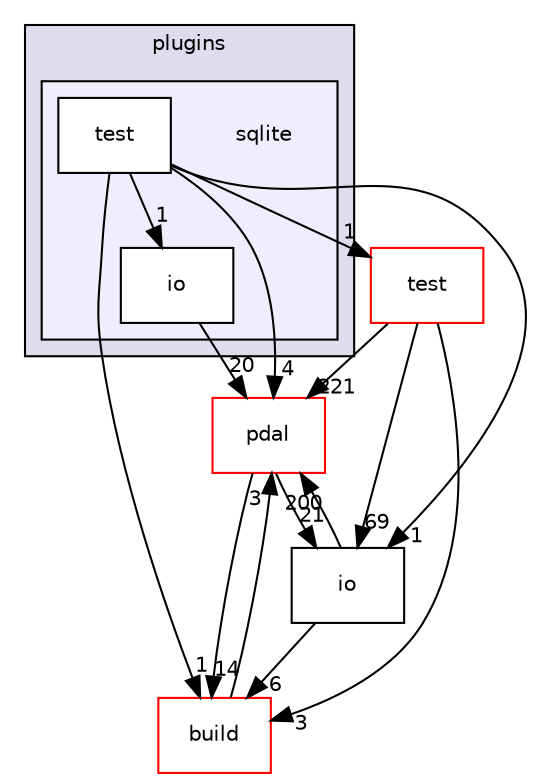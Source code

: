 digraph "pdal/plugins/sqlite" {
  compound=true
  node [ fontsize="10", fontname="Helvetica"];
  edge [ labelfontsize="10", labelfontname="Helvetica"];
  subgraph clusterdir_afa3ef11413a136c9ba1f7af288efe0d {
    graph [ bgcolor="#ddddee", pencolor="black", label="plugins" fontname="Helvetica", fontsize="10", URL="dir_afa3ef11413a136c9ba1f7af288efe0d.html"]
  subgraph clusterdir_7060e7895af0e1ebaa865a3c2ce6bc24 {
    graph [ bgcolor="#eeeeff", pencolor="black", label="" URL="dir_7060e7895af0e1ebaa865a3c2ce6bc24.html"];
    dir_7060e7895af0e1ebaa865a3c2ce6bc24 [shape=plaintext label="sqlite"];
    dir_d30bcadec901e5e140c5fc101d2f4d68 [shape=box label="io" color="black" fillcolor="white" style="filled" URL="dir_d30bcadec901e5e140c5fc101d2f4d68.html"];
    dir_9a8832529b19459961327cfdd20e5900 [shape=box label="test" color="black" fillcolor="white" style="filled" URL="dir_9a8832529b19459961327cfdd20e5900.html"];
  }
  }
  dir_37e2adedb6e706efcbfadb5213756005 [shape=box label="pdal" fillcolor="white" style="filled" color="red" URL="dir_37e2adedb6e706efcbfadb5213756005.html"];
  dir_88aa5027650279860e272a4a9998da6e [shape=box label="test" fillcolor="white" style="filled" color="red" URL="dir_88aa5027650279860e272a4a9998da6e.html"];
  dir_58d97b97570bab8e4f5aca2d6cc8ee64 [shape=box label="build" fillcolor="white" style="filled" color="red" URL="dir_58d97b97570bab8e4f5aca2d6cc8ee64.html"];
  dir_1d5bbadd870fe047ff237b24e55617ae [shape=box label="io" URL="dir_1d5bbadd870fe047ff237b24e55617ae.html"];
  dir_9a8832529b19459961327cfdd20e5900->dir_37e2adedb6e706efcbfadb5213756005 [headlabel="4", labeldistance=1.5 headhref="dir_000106_000050.html"];
  dir_9a8832529b19459961327cfdd20e5900->dir_88aa5027650279860e272a4a9998da6e [headlabel="1", labeldistance=1.5 headhref="dir_000106_000012.html"];
  dir_9a8832529b19459961327cfdd20e5900->dir_58d97b97570bab8e4f5aca2d6cc8ee64 [headlabel="1", labeldistance=1.5 headhref="dir_000106_000002.html"];
  dir_9a8832529b19459961327cfdd20e5900->dir_d30bcadec901e5e140c5fc101d2f4d68 [headlabel="1", labeldistance=1.5 headhref="dir_000106_000105.html"];
  dir_9a8832529b19459961327cfdd20e5900->dir_1d5bbadd870fe047ff237b24e55617ae [headlabel="1", labeldistance=1.5 headhref="dir_000106_000044.html"];
  dir_37e2adedb6e706efcbfadb5213756005->dir_58d97b97570bab8e4f5aca2d6cc8ee64 [headlabel="14", labeldistance=1.5 headhref="dir_000050_000002.html"];
  dir_37e2adedb6e706efcbfadb5213756005->dir_1d5bbadd870fe047ff237b24e55617ae [headlabel="21", labeldistance=1.5 headhref="dir_000050_000044.html"];
  dir_88aa5027650279860e272a4a9998da6e->dir_37e2adedb6e706efcbfadb5213756005 [headlabel="221", labeldistance=1.5 headhref="dir_000012_000050.html"];
  dir_88aa5027650279860e272a4a9998da6e->dir_58d97b97570bab8e4f5aca2d6cc8ee64 [headlabel="3", labeldistance=1.5 headhref="dir_000012_000002.html"];
  dir_88aa5027650279860e272a4a9998da6e->dir_1d5bbadd870fe047ff237b24e55617ae [headlabel="69", labeldistance=1.5 headhref="dir_000012_000044.html"];
  dir_58d97b97570bab8e4f5aca2d6cc8ee64->dir_37e2adedb6e706efcbfadb5213756005 [headlabel="3", labeldistance=1.5 headhref="dir_000002_000050.html"];
  dir_d30bcadec901e5e140c5fc101d2f4d68->dir_37e2adedb6e706efcbfadb5213756005 [headlabel="20", labeldistance=1.5 headhref="dir_000105_000050.html"];
  dir_1d5bbadd870fe047ff237b24e55617ae->dir_37e2adedb6e706efcbfadb5213756005 [headlabel="200", labeldistance=1.5 headhref="dir_000044_000050.html"];
  dir_1d5bbadd870fe047ff237b24e55617ae->dir_58d97b97570bab8e4f5aca2d6cc8ee64 [headlabel="6", labeldistance=1.5 headhref="dir_000044_000002.html"];
}
